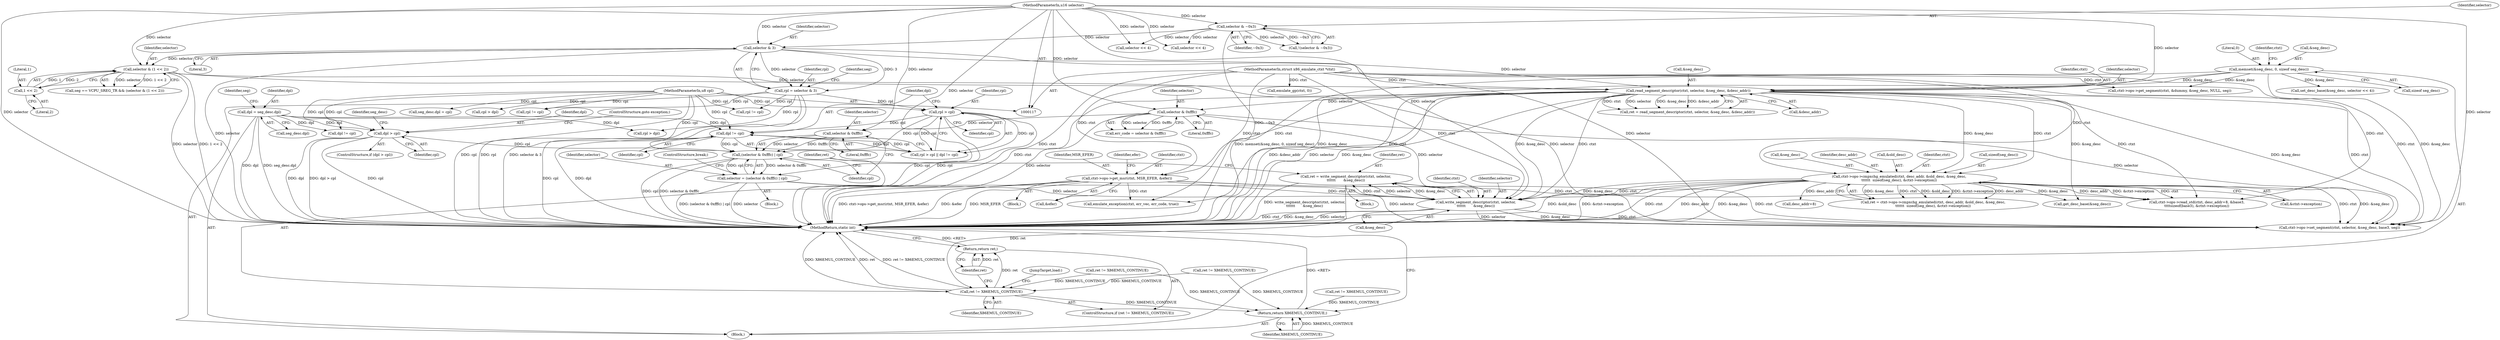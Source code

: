 digraph "0_linux_33ab91103b3415e12457e3104f0e4517ce12d0f3@API" {
"1000553" [label="(Call,ret = write_segment_descriptor(ctxt, selector,\n\t\t\t\t\t\t       &seg_desc))"];
"1000555" [label="(Call,write_segment_descriptor(ctxt, selector,\n\t\t\t\t\t\t       &seg_desc))"];
"1000475" [label="(Call,ctxt->ops->cmpxchg_emulated(ctxt, desc_addr, &old_desc, &seg_desc,\n\t\t\t\t\t\t  sizeof(seg_desc), &ctxt->exception))"];
"1000299" [label="(Call,read_segment_descriptor(ctxt, selector, &seg_desc, &desc_addr))"];
"1000118" [label="(MethodParameterIn,struct x86_emulate_ctxt *ctxt)"];
"1000224" [label="(Call,selector & 3)"];
"1000141" [label="(Call,selector & ~0x3)"];
"1000119" [label="(MethodParameterIn,u16 selector)"];
"1000232" [label="(Call,selector & (1 << 2))"];
"1000234" [label="(Call,1 << 2)"];
"1000151" [label="(Call,memset(&seg_desc, 0, sizeof seg_desc))"];
"1000429" [label="(Call,ctxt->ops->get_msr(ctxt, MSR_EFER, &efer))"];
"1000314" [label="(Call,selector & 0xfffc)"];
"1000439" [label="(Call,selector = (selector & 0xfffc) | cpl)"];
"1000441" [label="(Call,(selector & 0xfffc) | cpl)"];
"1000442" [label="(Call,selector & 0xfffc)"];
"1000409" [label="(Call,rpl > cpl)"];
"1000222" [label="(Call,rpl = selector & 3)"];
"1000121" [label="(MethodParameterIn,u8 cpl)"];
"1000412" [label="(Call,dpl != cpl)"];
"1000357" [label="(Call,dpl = seg_desc.dpl)"];
"1000401" [label="(Call,dpl > cpl)"];
"1000561" [label="(Call,ret != X86EMUL_CONTINUE)"];
"1000564" [label="(Return,return ret;)"];
"1000624" [label="(Return,return X86EMUL_CONTINUE;)"];
"1000432" [label="(Call,&efer)"];
"1000419" [label="(Identifier,seg_desc)"];
"1000307" [label="(Call,ret != X86EMUL_CONTINUE)"];
"1000141" [label="(Call,selector & ~0x3)"];
"1000160" [label="(Identifier,ctxt)"];
"1000401" [label="(Call,dpl > cpl)"];
"1000400" [label="(ControlStructure,if (dpl > cpl))"];
"1000440" [label="(Identifier,selector)"];
"1000233" [label="(Identifier,selector)"];
"1000152" [label="(Call,&seg_desc)"];
"1000302" [label="(Call,&seg_desc)"];
"1000564" [label="(Return,return ret;)"];
"1000300" [label="(Identifier,ctxt)"];
"1000194" [label="(Call,selector << 4)"];
"1000223" [label="(Identifier,rpl)"];
"1000624" [label="(Return,return X86EMUL_CONTINUE;)"];
"1000431" [label="(Identifier,MSR_EFER)"];
"1000262" [label="(Call,rpl != cpl)"];
"1000561" [label="(Call,ret != X86EMUL_CONTINUE)"];
"1000297" [label="(Call,ret = read_segment_descriptor(ctxt, selector, &seg_desc, &desc_addr))"];
"1000590" [label="(Call,ret != X86EMUL_CONTINUE)"];
"1000477" [label="(Identifier,desc_addr)"];
"1000301" [label="(Identifier,selector)"];
"1000611" [label="(Call,ctxt->ops->set_segment(ctxt, selector, &seg_desc, base3, seg))"];
"1000225" [label="(Identifier,selector)"];
"1000475" [label="(Call,ctxt->ops->cmpxchg_emulated(ctxt, desc_addr, &old_desc, &seg_desc,\n\t\t\t\t\t\t  sizeof(seg_desc), &ctxt->exception))"];
"1000314" [label="(Call,selector & 0xfffc)"];
"1000527" [label="(Call,rpl > dpl)"];
"1000140" [label="(Call,!(selector & ~0x3))"];
"1000154" [label="(Literal,0)"];
"1000556" [label="(Identifier,ctxt)"];
"1000409" [label="(Call,rpl > cpl)"];
"1000413" [label="(Identifier,dpl)"];
"1000281" [label="(Call,seg_desc.dpl = cpl)"];
"1000234" [label="(Call,1 << 2)"];
"1000124" [label="(Block,)"];
"1000478" [label="(Call,&old_desc)"];
"1000414" [label="(Identifier,cpl)"];
"1000224" [label="(Call,selector & 3)"];
"1000555" [label="(Call,write_segment_descriptor(ctxt, selector,\n\t\t\t\t\t\t       &seg_desc))"];
"1000175" [label="(Call,selector << 4)"];
"1000408" [label="(Call,rpl > cpl || dpl != cpl)"];
"1000563" [label="(Identifier,X86EMUL_CONTINUE)"];
"1000633" [label="(MethodReturn,static int)"];
"1000304" [label="(Call,&desc_addr)"];
"1000578" [label="(Call,desc_addr+8)"];
"1000228" [label="(Call,seg == VCPU_SREG_TR && (selector & (1 << 2)))"];
"1000402" [label="(Identifier,dpl)"];
"1000610" [label="(JumpTarget,load:)"];
"1000143" [label="(Identifier,~0x3)"];
"1000359" [label="(Call,seg_desc.dpl)"];
"1000473" [label="(Call,ret = ctxt->ops->cmpxchg_emulated(ctxt, desc_addr, &old_desc, &seg_desc,\n\t\t\t\t\t\t  sizeof(seg_desc), &ctxt->exception))"];
"1000628" [label="(Call,emulate_exception(ctxt, err_vec, err_code, true))"];
"1000222" [label="(Call,rpl = selector & 3)"];
"1000299" [label="(Call,read_segment_descriptor(ctxt, selector, &seg_desc, &desc_addr))"];
"1000357" [label="(Call,dpl = seg_desc.dpl)"];
"1000315" [label="(Identifier,selector)"];
"1000236" [label="(Literal,2)"];
"1000558" [label="(Call,&seg_desc)"];
"1000235" [label="(Literal,1)"];
"1000489" [label="(Call,ret != X86EMUL_CONTINUE)"];
"1000436" [label="(Identifier,efer)"];
"1000554" [label="(Identifier,ret)"];
"1000476" [label="(Identifier,ctxt)"];
"1000316" [label="(Literal,0xfffc)"];
"1000151" [label="(Call,memset(&seg_desc, 0, sizeof seg_desc))"];
"1000482" [label="(Call,sizeof(seg_desc))"];
"1000430" [label="(Identifier,ctxt)"];
"1000443" [label="(Identifier,selector)"];
"1000164" [label="(Call,ctxt->ops->get_segment(ctxt, &dummy, &seg_desc, NULL, seg))"];
"1000446" [label="(ControlStructure,break;)"];
"1000364" [label="(Block,)"];
"1000412" [label="(Call,dpl != cpl)"];
"1000607" [label="(Call,emulate_gp(ctxt, 0))"];
"1000480" [label="(Call,&seg_desc)"];
"1000557" [label="(Identifier,selector)"];
"1000424" [label="(Block,)"];
"1000553" [label="(Call,ret = write_segment_descriptor(ctxt, selector,\n\t\t\t\t\t\t       &seg_desc))"];
"1000429" [label="(Call,ctxt->ops->get_msr(ctxt, MSR_EFER, &efer))"];
"1000444" [label="(Literal,0xfffc)"];
"1000363" [label="(Identifier,seg)"];
"1000562" [label="(Identifier,ret)"];
"1000368" [label="(Call,rpl != cpl)"];
"1000226" [label="(Literal,3)"];
"1000439" [label="(Call,selector = (selector & 0xfffc) | cpl)"];
"1000445" [label="(Identifier,cpl)"];
"1000530" [label="(Call,cpl > dpl)"];
"1000142" [label="(Identifier,selector)"];
"1000312" [label="(Call,err_code = selector & 0xfffc)"];
"1000403" [label="(Identifier,cpl)"];
"1000404" [label="(ControlStructure,goto exception;)"];
"1000121" [label="(MethodParameterIn,u8 cpl)"];
"1000442" [label="(Call,selector & 0xfffc)"];
"1000232" [label="(Call,selector & (1 << 2))"];
"1000118" [label="(MethodParameterIn,struct x86_emulate_ctxt *ctxt)"];
"1000119" [label="(MethodParameterIn,u16 selector)"];
"1000576" [label="(Call,ctxt->ops->read_std(ctxt, desc_addr+8, &base3,\n\t\t\t\tsizeof(base3), &ctxt->exception))"];
"1000410" [label="(Identifier,rpl)"];
"1000441" [label="(Call,(selector & 0xfffc) | cpl)"];
"1000358" [label="(Identifier,dpl)"];
"1000191" [label="(Call,set_desc_base(&seg_desc, selector << 4))"];
"1000565" [label="(Identifier,ret)"];
"1000560" [label="(ControlStructure,if (ret != X86EMUL_CONTINUE))"];
"1000379" [label="(Call,dpl != cpl)"];
"1000484" [label="(Call,&ctxt->exception)"];
"1000547" [label="(Block,)"];
"1000155" [label="(Call,sizeof seg_desc)"];
"1000625" [label="(Identifier,X86EMUL_CONTINUE)"];
"1000230" [label="(Identifier,seg)"];
"1000598" [label="(Call,get_desc_base(&seg_desc))"];
"1000411" [label="(Identifier,cpl)"];
"1000553" -> "1000547"  [label="AST: "];
"1000553" -> "1000555"  [label="CFG: "];
"1000554" -> "1000553"  [label="AST: "];
"1000555" -> "1000553"  [label="AST: "];
"1000562" -> "1000553"  [label="CFG: "];
"1000553" -> "1000633"  [label="DDG: write_segment_descriptor(ctxt, selector,\n\t\t\t\t\t\t       &seg_desc)"];
"1000555" -> "1000553"  [label="DDG: ctxt"];
"1000555" -> "1000553"  [label="DDG: selector"];
"1000555" -> "1000553"  [label="DDG: &seg_desc"];
"1000553" -> "1000561"  [label="DDG: ret"];
"1000555" -> "1000558"  [label="CFG: "];
"1000556" -> "1000555"  [label="AST: "];
"1000557" -> "1000555"  [label="AST: "];
"1000558" -> "1000555"  [label="AST: "];
"1000555" -> "1000633"  [label="DDG: selector"];
"1000555" -> "1000633"  [label="DDG: ctxt"];
"1000555" -> "1000633"  [label="DDG: &seg_desc"];
"1000475" -> "1000555"  [label="DDG: ctxt"];
"1000475" -> "1000555"  [label="DDG: &seg_desc"];
"1000299" -> "1000555"  [label="DDG: ctxt"];
"1000299" -> "1000555"  [label="DDG: &seg_desc"];
"1000429" -> "1000555"  [label="DDG: ctxt"];
"1000118" -> "1000555"  [label="DDG: ctxt"];
"1000314" -> "1000555"  [label="DDG: selector"];
"1000439" -> "1000555"  [label="DDG: selector"];
"1000119" -> "1000555"  [label="DDG: selector"];
"1000555" -> "1000611"  [label="DDG: ctxt"];
"1000555" -> "1000611"  [label="DDG: selector"];
"1000555" -> "1000611"  [label="DDG: &seg_desc"];
"1000475" -> "1000473"  [label="AST: "];
"1000475" -> "1000484"  [label="CFG: "];
"1000476" -> "1000475"  [label="AST: "];
"1000477" -> "1000475"  [label="AST: "];
"1000478" -> "1000475"  [label="AST: "];
"1000480" -> "1000475"  [label="AST: "];
"1000482" -> "1000475"  [label="AST: "];
"1000484" -> "1000475"  [label="AST: "];
"1000473" -> "1000475"  [label="CFG: "];
"1000475" -> "1000633"  [label="DDG: ctxt"];
"1000475" -> "1000633"  [label="DDG: desc_addr"];
"1000475" -> "1000633"  [label="DDG: &seg_desc"];
"1000475" -> "1000633"  [label="DDG: &old_desc"];
"1000475" -> "1000633"  [label="DDG: &ctxt->exception"];
"1000475" -> "1000473"  [label="DDG: &seg_desc"];
"1000475" -> "1000473"  [label="DDG: ctxt"];
"1000475" -> "1000473"  [label="DDG: &old_desc"];
"1000475" -> "1000473"  [label="DDG: &ctxt->exception"];
"1000475" -> "1000473"  [label="DDG: desc_addr"];
"1000299" -> "1000475"  [label="DDG: ctxt"];
"1000299" -> "1000475"  [label="DDG: &seg_desc"];
"1000118" -> "1000475"  [label="DDG: ctxt"];
"1000475" -> "1000576"  [label="DDG: ctxt"];
"1000475" -> "1000576"  [label="DDG: desc_addr"];
"1000475" -> "1000576"  [label="DDG: &ctxt->exception"];
"1000475" -> "1000578"  [label="DDG: desc_addr"];
"1000475" -> "1000598"  [label="DDG: &seg_desc"];
"1000475" -> "1000611"  [label="DDG: ctxt"];
"1000475" -> "1000611"  [label="DDG: &seg_desc"];
"1000299" -> "1000297"  [label="AST: "];
"1000299" -> "1000304"  [label="CFG: "];
"1000300" -> "1000299"  [label="AST: "];
"1000301" -> "1000299"  [label="AST: "];
"1000302" -> "1000299"  [label="AST: "];
"1000304" -> "1000299"  [label="AST: "];
"1000297" -> "1000299"  [label="CFG: "];
"1000299" -> "1000633"  [label="DDG: &desc_addr"];
"1000299" -> "1000633"  [label="DDG: selector"];
"1000299" -> "1000633"  [label="DDG: &seg_desc"];
"1000299" -> "1000633"  [label="DDG: ctxt"];
"1000299" -> "1000297"  [label="DDG: ctxt"];
"1000299" -> "1000297"  [label="DDG: selector"];
"1000299" -> "1000297"  [label="DDG: &seg_desc"];
"1000299" -> "1000297"  [label="DDG: &desc_addr"];
"1000118" -> "1000299"  [label="DDG: ctxt"];
"1000224" -> "1000299"  [label="DDG: selector"];
"1000232" -> "1000299"  [label="DDG: selector"];
"1000119" -> "1000299"  [label="DDG: selector"];
"1000151" -> "1000299"  [label="DDG: &seg_desc"];
"1000299" -> "1000314"  [label="DDG: selector"];
"1000299" -> "1000429"  [label="DDG: ctxt"];
"1000299" -> "1000576"  [label="DDG: ctxt"];
"1000299" -> "1000598"  [label="DDG: &seg_desc"];
"1000299" -> "1000611"  [label="DDG: ctxt"];
"1000299" -> "1000611"  [label="DDG: &seg_desc"];
"1000299" -> "1000628"  [label="DDG: ctxt"];
"1000118" -> "1000117"  [label="AST: "];
"1000118" -> "1000633"  [label="DDG: ctxt"];
"1000118" -> "1000164"  [label="DDG: ctxt"];
"1000118" -> "1000429"  [label="DDG: ctxt"];
"1000118" -> "1000576"  [label="DDG: ctxt"];
"1000118" -> "1000607"  [label="DDG: ctxt"];
"1000118" -> "1000611"  [label="DDG: ctxt"];
"1000118" -> "1000628"  [label="DDG: ctxt"];
"1000224" -> "1000222"  [label="AST: "];
"1000224" -> "1000226"  [label="CFG: "];
"1000225" -> "1000224"  [label="AST: "];
"1000226" -> "1000224"  [label="AST: "];
"1000222" -> "1000224"  [label="CFG: "];
"1000224" -> "1000633"  [label="DDG: selector"];
"1000224" -> "1000222"  [label="DDG: selector"];
"1000224" -> "1000222"  [label="DDG: 3"];
"1000141" -> "1000224"  [label="DDG: selector"];
"1000119" -> "1000224"  [label="DDG: selector"];
"1000224" -> "1000232"  [label="DDG: selector"];
"1000224" -> "1000611"  [label="DDG: selector"];
"1000141" -> "1000140"  [label="AST: "];
"1000141" -> "1000143"  [label="CFG: "];
"1000142" -> "1000141"  [label="AST: "];
"1000143" -> "1000141"  [label="AST: "];
"1000140" -> "1000141"  [label="CFG: "];
"1000141" -> "1000633"  [label="DDG: ~0x3"];
"1000141" -> "1000140"  [label="DDG: selector"];
"1000141" -> "1000140"  [label="DDG: ~0x3"];
"1000119" -> "1000141"  [label="DDG: selector"];
"1000141" -> "1000175"  [label="DDG: selector"];
"1000141" -> "1000194"  [label="DDG: selector"];
"1000119" -> "1000117"  [label="AST: "];
"1000119" -> "1000633"  [label="DDG: selector"];
"1000119" -> "1000175"  [label="DDG: selector"];
"1000119" -> "1000194"  [label="DDG: selector"];
"1000119" -> "1000232"  [label="DDG: selector"];
"1000119" -> "1000314"  [label="DDG: selector"];
"1000119" -> "1000439"  [label="DDG: selector"];
"1000119" -> "1000442"  [label="DDG: selector"];
"1000119" -> "1000611"  [label="DDG: selector"];
"1000232" -> "1000228"  [label="AST: "];
"1000232" -> "1000234"  [label="CFG: "];
"1000233" -> "1000232"  [label="AST: "];
"1000234" -> "1000232"  [label="AST: "];
"1000228" -> "1000232"  [label="CFG: "];
"1000232" -> "1000633"  [label="DDG: selector"];
"1000232" -> "1000633"  [label="DDG: 1 << 2"];
"1000232" -> "1000228"  [label="DDG: selector"];
"1000232" -> "1000228"  [label="DDG: 1 << 2"];
"1000234" -> "1000232"  [label="DDG: 1"];
"1000234" -> "1000232"  [label="DDG: 2"];
"1000232" -> "1000611"  [label="DDG: selector"];
"1000234" -> "1000236"  [label="CFG: "];
"1000235" -> "1000234"  [label="AST: "];
"1000236" -> "1000234"  [label="AST: "];
"1000151" -> "1000124"  [label="AST: "];
"1000151" -> "1000155"  [label="CFG: "];
"1000152" -> "1000151"  [label="AST: "];
"1000154" -> "1000151"  [label="AST: "];
"1000155" -> "1000151"  [label="AST: "];
"1000160" -> "1000151"  [label="CFG: "];
"1000151" -> "1000633"  [label="DDG: memset(&seg_desc, 0, sizeof seg_desc)"];
"1000151" -> "1000633"  [label="DDG: &seg_desc"];
"1000151" -> "1000164"  [label="DDG: &seg_desc"];
"1000151" -> "1000191"  [label="DDG: &seg_desc"];
"1000151" -> "1000611"  [label="DDG: &seg_desc"];
"1000429" -> "1000424"  [label="AST: "];
"1000429" -> "1000432"  [label="CFG: "];
"1000430" -> "1000429"  [label="AST: "];
"1000431" -> "1000429"  [label="AST: "];
"1000432" -> "1000429"  [label="AST: "];
"1000436" -> "1000429"  [label="CFG: "];
"1000429" -> "1000633"  [label="DDG: &efer"];
"1000429" -> "1000633"  [label="DDG: MSR_EFER"];
"1000429" -> "1000633"  [label="DDG: ctxt->ops->get_msr(ctxt, MSR_EFER, &efer)"];
"1000429" -> "1000576"  [label="DDG: ctxt"];
"1000429" -> "1000611"  [label="DDG: ctxt"];
"1000429" -> "1000628"  [label="DDG: ctxt"];
"1000314" -> "1000312"  [label="AST: "];
"1000314" -> "1000316"  [label="CFG: "];
"1000315" -> "1000314"  [label="AST: "];
"1000316" -> "1000314"  [label="AST: "];
"1000312" -> "1000314"  [label="CFG: "];
"1000314" -> "1000633"  [label="DDG: selector"];
"1000314" -> "1000312"  [label="DDG: selector"];
"1000314" -> "1000312"  [label="DDG: 0xfffc"];
"1000314" -> "1000442"  [label="DDG: selector"];
"1000314" -> "1000611"  [label="DDG: selector"];
"1000439" -> "1000364"  [label="AST: "];
"1000439" -> "1000441"  [label="CFG: "];
"1000440" -> "1000439"  [label="AST: "];
"1000441" -> "1000439"  [label="AST: "];
"1000446" -> "1000439"  [label="CFG: "];
"1000439" -> "1000633"  [label="DDG: selector"];
"1000439" -> "1000633"  [label="DDG: (selector & 0xfffc) | cpl"];
"1000441" -> "1000439"  [label="DDG: selector & 0xfffc"];
"1000441" -> "1000439"  [label="DDG: cpl"];
"1000439" -> "1000611"  [label="DDG: selector"];
"1000441" -> "1000445"  [label="CFG: "];
"1000442" -> "1000441"  [label="AST: "];
"1000445" -> "1000441"  [label="AST: "];
"1000441" -> "1000633"  [label="DDG: selector & 0xfffc"];
"1000441" -> "1000633"  [label="DDG: cpl"];
"1000442" -> "1000441"  [label="DDG: selector"];
"1000442" -> "1000441"  [label="DDG: 0xfffc"];
"1000409" -> "1000441"  [label="DDG: cpl"];
"1000412" -> "1000441"  [label="DDG: cpl"];
"1000401" -> "1000441"  [label="DDG: cpl"];
"1000121" -> "1000441"  [label="DDG: cpl"];
"1000442" -> "1000444"  [label="CFG: "];
"1000443" -> "1000442"  [label="AST: "];
"1000444" -> "1000442"  [label="AST: "];
"1000445" -> "1000442"  [label="CFG: "];
"1000409" -> "1000408"  [label="AST: "];
"1000409" -> "1000411"  [label="CFG: "];
"1000410" -> "1000409"  [label="AST: "];
"1000411" -> "1000409"  [label="AST: "];
"1000413" -> "1000409"  [label="CFG: "];
"1000408" -> "1000409"  [label="CFG: "];
"1000409" -> "1000633"  [label="DDG: cpl"];
"1000409" -> "1000633"  [label="DDG: rpl"];
"1000409" -> "1000408"  [label="DDG: rpl"];
"1000409" -> "1000408"  [label="DDG: cpl"];
"1000222" -> "1000409"  [label="DDG: rpl"];
"1000121" -> "1000409"  [label="DDG: cpl"];
"1000409" -> "1000412"  [label="DDG: cpl"];
"1000222" -> "1000124"  [label="AST: "];
"1000223" -> "1000222"  [label="AST: "];
"1000230" -> "1000222"  [label="CFG: "];
"1000222" -> "1000633"  [label="DDG: rpl"];
"1000222" -> "1000633"  [label="DDG: selector & 3"];
"1000222" -> "1000262"  [label="DDG: rpl"];
"1000222" -> "1000368"  [label="DDG: rpl"];
"1000222" -> "1000527"  [label="DDG: rpl"];
"1000121" -> "1000117"  [label="AST: "];
"1000121" -> "1000633"  [label="DDG: cpl"];
"1000121" -> "1000262"  [label="DDG: cpl"];
"1000121" -> "1000281"  [label="DDG: cpl"];
"1000121" -> "1000368"  [label="DDG: cpl"];
"1000121" -> "1000379"  [label="DDG: cpl"];
"1000121" -> "1000401"  [label="DDG: cpl"];
"1000121" -> "1000412"  [label="DDG: cpl"];
"1000121" -> "1000530"  [label="DDG: cpl"];
"1000412" -> "1000408"  [label="AST: "];
"1000412" -> "1000414"  [label="CFG: "];
"1000413" -> "1000412"  [label="AST: "];
"1000414" -> "1000412"  [label="AST: "];
"1000408" -> "1000412"  [label="CFG: "];
"1000412" -> "1000633"  [label="DDG: cpl"];
"1000412" -> "1000633"  [label="DDG: dpl"];
"1000412" -> "1000408"  [label="DDG: dpl"];
"1000412" -> "1000408"  [label="DDG: cpl"];
"1000357" -> "1000412"  [label="DDG: dpl"];
"1000357" -> "1000124"  [label="AST: "];
"1000357" -> "1000359"  [label="CFG: "];
"1000358" -> "1000357"  [label="AST: "];
"1000359" -> "1000357"  [label="AST: "];
"1000363" -> "1000357"  [label="CFG: "];
"1000357" -> "1000633"  [label="DDG: dpl"];
"1000357" -> "1000633"  [label="DDG: seg_desc.dpl"];
"1000357" -> "1000379"  [label="DDG: dpl"];
"1000357" -> "1000401"  [label="DDG: dpl"];
"1000357" -> "1000527"  [label="DDG: dpl"];
"1000401" -> "1000400"  [label="AST: "];
"1000401" -> "1000403"  [label="CFG: "];
"1000402" -> "1000401"  [label="AST: "];
"1000403" -> "1000401"  [label="AST: "];
"1000404" -> "1000401"  [label="CFG: "];
"1000419" -> "1000401"  [label="CFG: "];
"1000401" -> "1000633"  [label="DDG: dpl > cpl"];
"1000401" -> "1000633"  [label="DDG: dpl"];
"1000401" -> "1000633"  [label="DDG: cpl"];
"1000561" -> "1000560"  [label="AST: "];
"1000561" -> "1000563"  [label="CFG: "];
"1000562" -> "1000561"  [label="AST: "];
"1000563" -> "1000561"  [label="AST: "];
"1000565" -> "1000561"  [label="CFG: "];
"1000610" -> "1000561"  [label="CFG: "];
"1000561" -> "1000633"  [label="DDG: X86EMUL_CONTINUE"];
"1000561" -> "1000633"  [label="DDG: ret"];
"1000561" -> "1000633"  [label="DDG: ret != X86EMUL_CONTINUE"];
"1000307" -> "1000561"  [label="DDG: X86EMUL_CONTINUE"];
"1000489" -> "1000561"  [label="DDG: X86EMUL_CONTINUE"];
"1000561" -> "1000564"  [label="DDG: ret"];
"1000561" -> "1000624"  [label="DDG: X86EMUL_CONTINUE"];
"1000564" -> "1000560"  [label="AST: "];
"1000564" -> "1000565"  [label="CFG: "];
"1000565" -> "1000564"  [label="AST: "];
"1000633" -> "1000564"  [label="CFG: "];
"1000564" -> "1000633"  [label="DDG: <RET>"];
"1000565" -> "1000564"  [label="DDG: ret"];
"1000624" -> "1000124"  [label="AST: "];
"1000624" -> "1000625"  [label="CFG: "];
"1000625" -> "1000624"  [label="AST: "];
"1000633" -> "1000624"  [label="CFG: "];
"1000624" -> "1000633"  [label="DDG: <RET>"];
"1000625" -> "1000624"  [label="DDG: X86EMUL_CONTINUE"];
"1000307" -> "1000624"  [label="DDG: X86EMUL_CONTINUE"];
"1000590" -> "1000624"  [label="DDG: X86EMUL_CONTINUE"];
"1000489" -> "1000624"  [label="DDG: X86EMUL_CONTINUE"];
}
